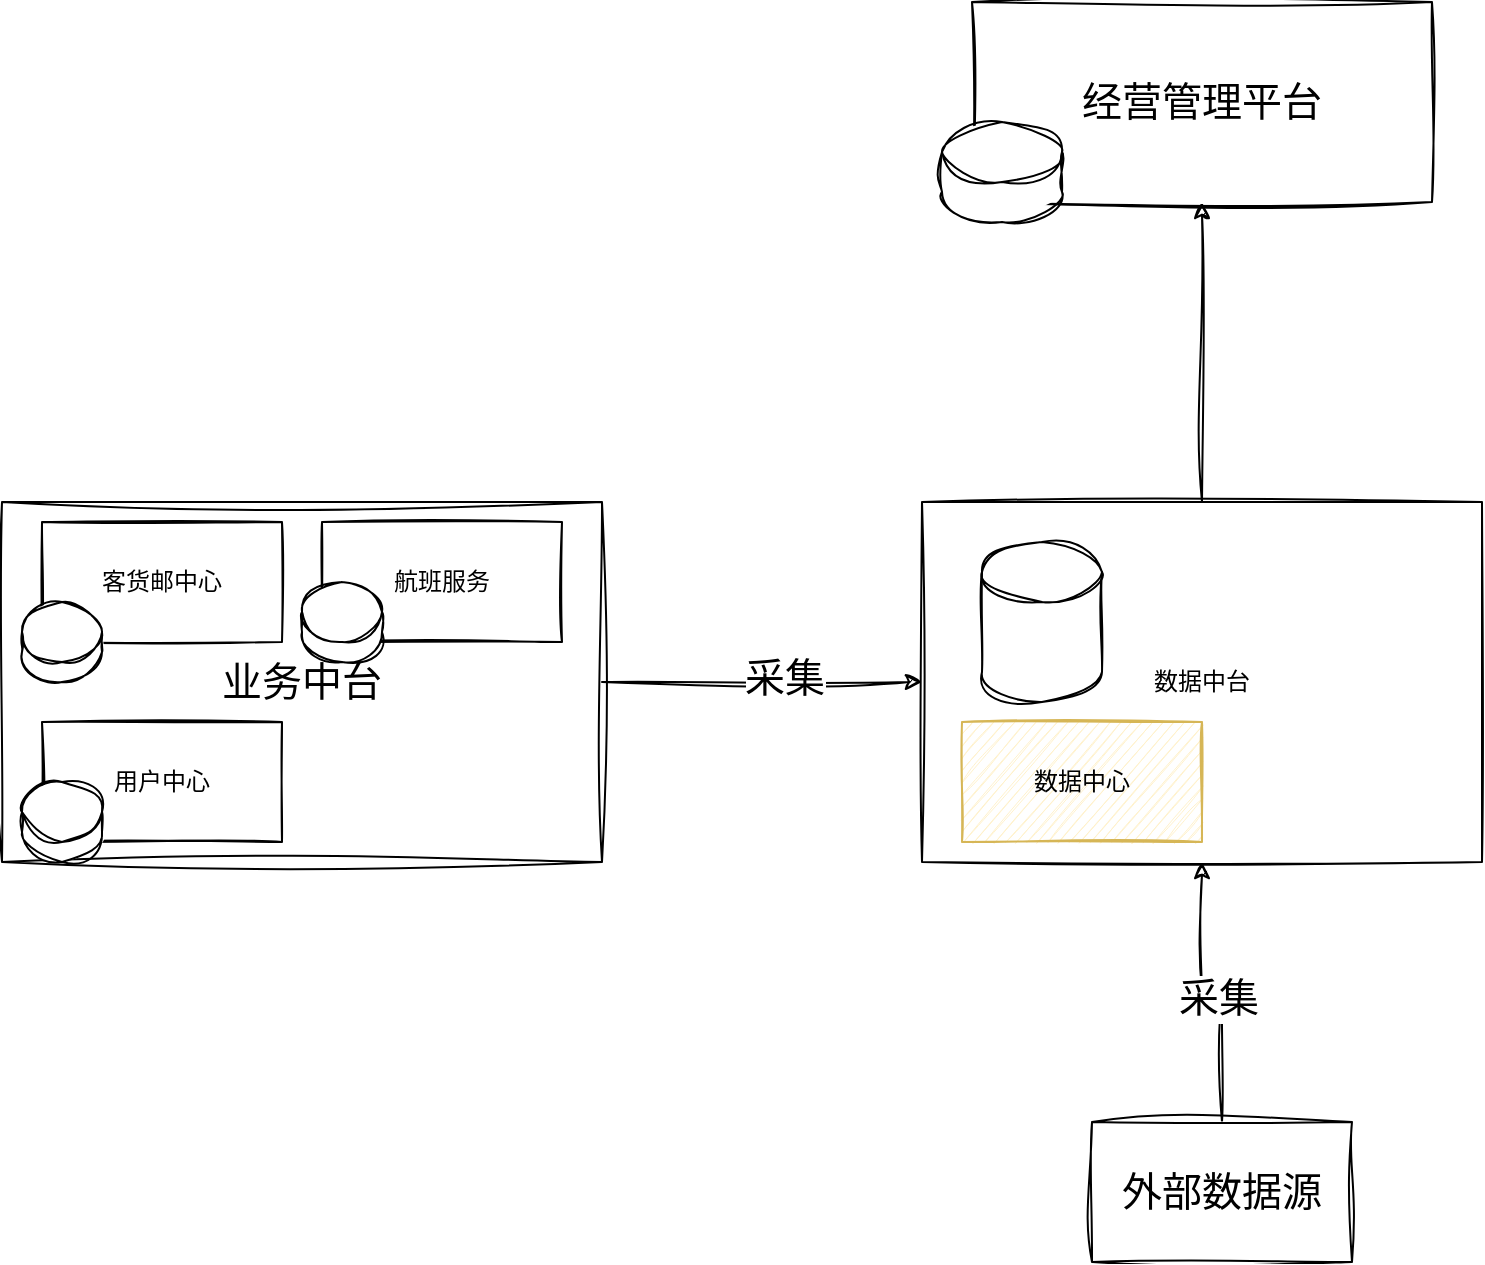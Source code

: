 <mxfile version="20.3.6" type="github">
  <diagram id="AMD06PHQa7dnP_c8CgqD" name="第 1 页">
    <mxGraphModel dx="1426" dy="801" grid="1" gridSize="10" guides="1" tooltips="1" connect="1" arrows="1" fold="1" page="1" pageScale="1" pageWidth="827" pageHeight="1169" math="0" shadow="0">
      <root>
        <mxCell id="0" />
        <mxCell id="1" parent="0" />
        <mxCell id="61QRLzdkr4EgjuDQmAYJ-12" style="edgeStyle=orthogonalEdgeStyle;rounded=0;sketch=1;hachureGap=4;jiggle=2;orthogonalLoop=1;jettySize=auto;html=1;exitX=0.5;exitY=0;exitDx=0;exitDy=0;entryX=0.5;entryY=1;entryDx=0;entryDy=0;fontFamily=Architects Daughter;fontSource=https%3A%2F%2Ffonts.googleapis.com%2Fcss%3Ffamily%3DArchitects%2BDaughter;fontSize=16;" edge="1" parent="1" source="61QRLzdkr4EgjuDQmAYJ-2" target="61QRLzdkr4EgjuDQmAYJ-3">
          <mxGeometry relative="1" as="geometry" />
        </mxCell>
        <mxCell id="61QRLzdkr4EgjuDQmAYJ-2" value="数据中台" style="rounded=0;whiteSpace=wrap;html=1;sketch=1;" vertex="1" parent="1">
          <mxGeometry x="500" y="350" width="280" height="180" as="geometry" />
        </mxCell>
        <mxCell id="61QRLzdkr4EgjuDQmAYJ-6" style="edgeStyle=orthogonalEdgeStyle;rounded=0;sketch=1;hachureGap=4;jiggle=2;orthogonalLoop=1;jettySize=auto;html=1;exitX=1;exitY=0.5;exitDx=0;exitDy=0;fontFamily=Architects Daughter;fontSource=https%3A%2F%2Ffonts.googleapis.com%2Fcss%3Ffamily%3DArchitects%2BDaughter;fontSize=16;" edge="1" parent="1" source="61QRLzdkr4EgjuDQmAYJ-4" target="61QRLzdkr4EgjuDQmAYJ-2">
          <mxGeometry relative="1" as="geometry" />
        </mxCell>
        <mxCell id="61QRLzdkr4EgjuDQmAYJ-10" value="采集" style="edgeLabel;html=1;align=center;verticalAlign=middle;resizable=0;points=[];fontSize=20;fontFamily=Architects Daughter;" vertex="1" connectable="0" parent="61QRLzdkr4EgjuDQmAYJ-6">
          <mxGeometry x="0.132" y="2" relative="1" as="geometry">
            <mxPoint as="offset" />
          </mxGeometry>
        </mxCell>
        <mxCell id="61QRLzdkr4EgjuDQmAYJ-4" value="业务中台" style="rounded=0;whiteSpace=wrap;html=1;sketch=1;hachureGap=4;jiggle=2;fontFamily=Architects Daughter;fontSource=https%3A%2F%2Ffonts.googleapis.com%2Fcss%3Ffamily%3DArchitects%2BDaughter;fontSize=20;" vertex="1" parent="1">
          <mxGeometry x="40" y="350" width="300" height="180" as="geometry" />
        </mxCell>
        <mxCell id="61QRLzdkr4EgjuDQmAYJ-8" style="edgeStyle=orthogonalEdgeStyle;rounded=0;sketch=1;hachureGap=4;jiggle=2;orthogonalLoop=1;jettySize=auto;html=1;entryX=0.5;entryY=1;entryDx=0;entryDy=0;fontFamily=Architects Daughter;fontSource=https%3A%2F%2Ffonts.googleapis.com%2Fcss%3Ffamily%3DArchitects%2BDaughter;fontSize=16;" edge="1" parent="1" source="61QRLzdkr4EgjuDQmAYJ-7" target="61QRLzdkr4EgjuDQmAYJ-2">
          <mxGeometry relative="1" as="geometry" />
        </mxCell>
        <mxCell id="61QRLzdkr4EgjuDQmAYJ-9" value="采集" style="edgeLabel;html=1;align=center;verticalAlign=middle;resizable=0;points=[];fontSize=20;fontFamily=Architects Daughter;" vertex="1" connectable="0" parent="61QRLzdkr4EgjuDQmAYJ-8">
          <mxGeometry x="-0.113" y="2" relative="1" as="geometry">
            <mxPoint as="offset" />
          </mxGeometry>
        </mxCell>
        <mxCell id="61QRLzdkr4EgjuDQmAYJ-7" value="外部数据源" style="rounded=0;whiteSpace=wrap;html=1;sketch=1;hachureGap=4;jiggle=2;fontFamily=Architects Daughter;fontSource=https%3A%2F%2Ffonts.googleapis.com%2Fcss%3Ffamily%3DArchitects%2BDaughter;fontSize=20;" vertex="1" parent="1">
          <mxGeometry x="585" y="660" width="130" height="70" as="geometry" />
        </mxCell>
        <mxCell id="61QRLzdkr4EgjuDQmAYJ-16" value="数据中心" style="rounded=0;whiteSpace=wrap;html=1;sketch=1;fillColor=#fff2cc;strokeColor=#d6b656;" vertex="1" parent="1">
          <mxGeometry x="520" y="460" width="120" height="60" as="geometry" />
        </mxCell>
        <mxCell id="61QRLzdkr4EgjuDQmAYJ-17" value="" style="shape=cylinder3;whiteSpace=wrap;html=1;boundedLbl=1;backgroundOutline=1;size=15;sketch=1;hachureGap=4;jiggle=2;fontFamily=Architects Daughter;fontSource=https%3A%2F%2Ffonts.googleapis.com%2Fcss%3Ffamily%3DArchitects%2BDaughter;fontSize=20;" vertex="1" parent="1">
          <mxGeometry x="530" y="370" width="60" height="80" as="geometry" />
        </mxCell>
        <mxCell id="61QRLzdkr4EgjuDQmAYJ-23" value="" style="group" vertex="1" connectable="0" parent="1">
          <mxGeometry x="510" y="100" width="245" height="110" as="geometry" />
        </mxCell>
        <mxCell id="61QRLzdkr4EgjuDQmAYJ-3" value="经营管理平台" style="rounded=0;whiteSpace=wrap;html=1;sketch=1;hachureGap=4;jiggle=2;fontFamily=Architects Daughter;fontSource=https%3A%2F%2Ffonts.googleapis.com%2Fcss%3Ffamily%3DArchitects%2BDaughter;fontSize=20;" vertex="1" parent="61QRLzdkr4EgjuDQmAYJ-23">
          <mxGeometry x="15" width="230" height="100" as="geometry" />
        </mxCell>
        <mxCell id="61QRLzdkr4EgjuDQmAYJ-13" value="" style="shape=cylinder3;whiteSpace=wrap;html=1;boundedLbl=1;backgroundOutline=1;size=15;sketch=1;hachureGap=4;jiggle=2;fontFamily=Architects Daughter;fontSource=https%3A%2F%2Ffonts.googleapis.com%2Fcss%3Ffamily%3DArchitects%2BDaughter;fontSize=20;" vertex="1" parent="61QRLzdkr4EgjuDQmAYJ-23">
          <mxGeometry y="60" width="60" height="50" as="geometry" />
        </mxCell>
        <mxCell id="61QRLzdkr4EgjuDQmAYJ-24" value="" style="group" vertex="1" connectable="0" parent="1">
          <mxGeometry x="190" y="360" width="130" height="70" as="geometry" />
        </mxCell>
        <mxCell id="61QRLzdkr4EgjuDQmAYJ-15" value="航班服务" style="rounded=0;whiteSpace=wrap;html=1;sketch=1;" vertex="1" parent="61QRLzdkr4EgjuDQmAYJ-24">
          <mxGeometry x="10" width="120" height="60" as="geometry" />
        </mxCell>
        <mxCell id="61QRLzdkr4EgjuDQmAYJ-21" value="" style="shape=cylinder3;whiteSpace=wrap;html=1;boundedLbl=1;backgroundOutline=1;size=15;sketch=1;hachureGap=4;jiggle=2;fontFamily=Architects Daughter;fontSource=https%3A%2F%2Ffonts.googleapis.com%2Fcss%3Ffamily%3DArchitects%2BDaughter;fontSize=20;" vertex="1" parent="61QRLzdkr4EgjuDQmAYJ-24">
          <mxGeometry y="30" width="40" height="40" as="geometry" />
        </mxCell>
        <mxCell id="61QRLzdkr4EgjuDQmAYJ-25" value="" style="group" vertex="1" connectable="0" parent="1">
          <mxGeometry x="50" y="360" width="130" height="80" as="geometry" />
        </mxCell>
        <mxCell id="61QRLzdkr4EgjuDQmAYJ-11" value="客货邮中心" style="rounded=0;whiteSpace=wrap;html=1;sketch=1;" vertex="1" parent="61QRLzdkr4EgjuDQmAYJ-25">
          <mxGeometry x="10" width="120" height="60" as="geometry" />
        </mxCell>
        <mxCell id="61QRLzdkr4EgjuDQmAYJ-20" value="" style="shape=cylinder3;whiteSpace=wrap;html=1;boundedLbl=1;backgroundOutline=1;size=15;sketch=1;hachureGap=4;jiggle=2;fontFamily=Architects Daughter;fontSource=https%3A%2F%2Ffonts.googleapis.com%2Fcss%3Ffamily%3DArchitects%2BDaughter;fontSize=20;" vertex="1" parent="61QRLzdkr4EgjuDQmAYJ-25">
          <mxGeometry y="40" width="40" height="40" as="geometry" />
        </mxCell>
        <mxCell id="61QRLzdkr4EgjuDQmAYJ-26" value="" style="group" vertex="1" connectable="0" parent="1">
          <mxGeometry x="50" y="460" width="130" height="70" as="geometry" />
        </mxCell>
        <mxCell id="61QRLzdkr4EgjuDQmAYJ-5" value="用户中心" style="rounded=0;whiteSpace=wrap;html=1;sketch=1;" vertex="1" parent="61QRLzdkr4EgjuDQmAYJ-26">
          <mxGeometry x="10" width="120" height="60" as="geometry" />
        </mxCell>
        <mxCell id="61QRLzdkr4EgjuDQmAYJ-22" value="" style="shape=cylinder3;whiteSpace=wrap;html=1;boundedLbl=1;backgroundOutline=1;size=15;sketch=1;hachureGap=4;jiggle=2;fontFamily=Architects Daughter;fontSource=https%3A%2F%2Ffonts.googleapis.com%2Fcss%3Ffamily%3DArchitects%2BDaughter;fontSize=20;" vertex="1" parent="61QRLzdkr4EgjuDQmAYJ-26">
          <mxGeometry y="30" width="40" height="40" as="geometry" />
        </mxCell>
      </root>
    </mxGraphModel>
  </diagram>
</mxfile>
